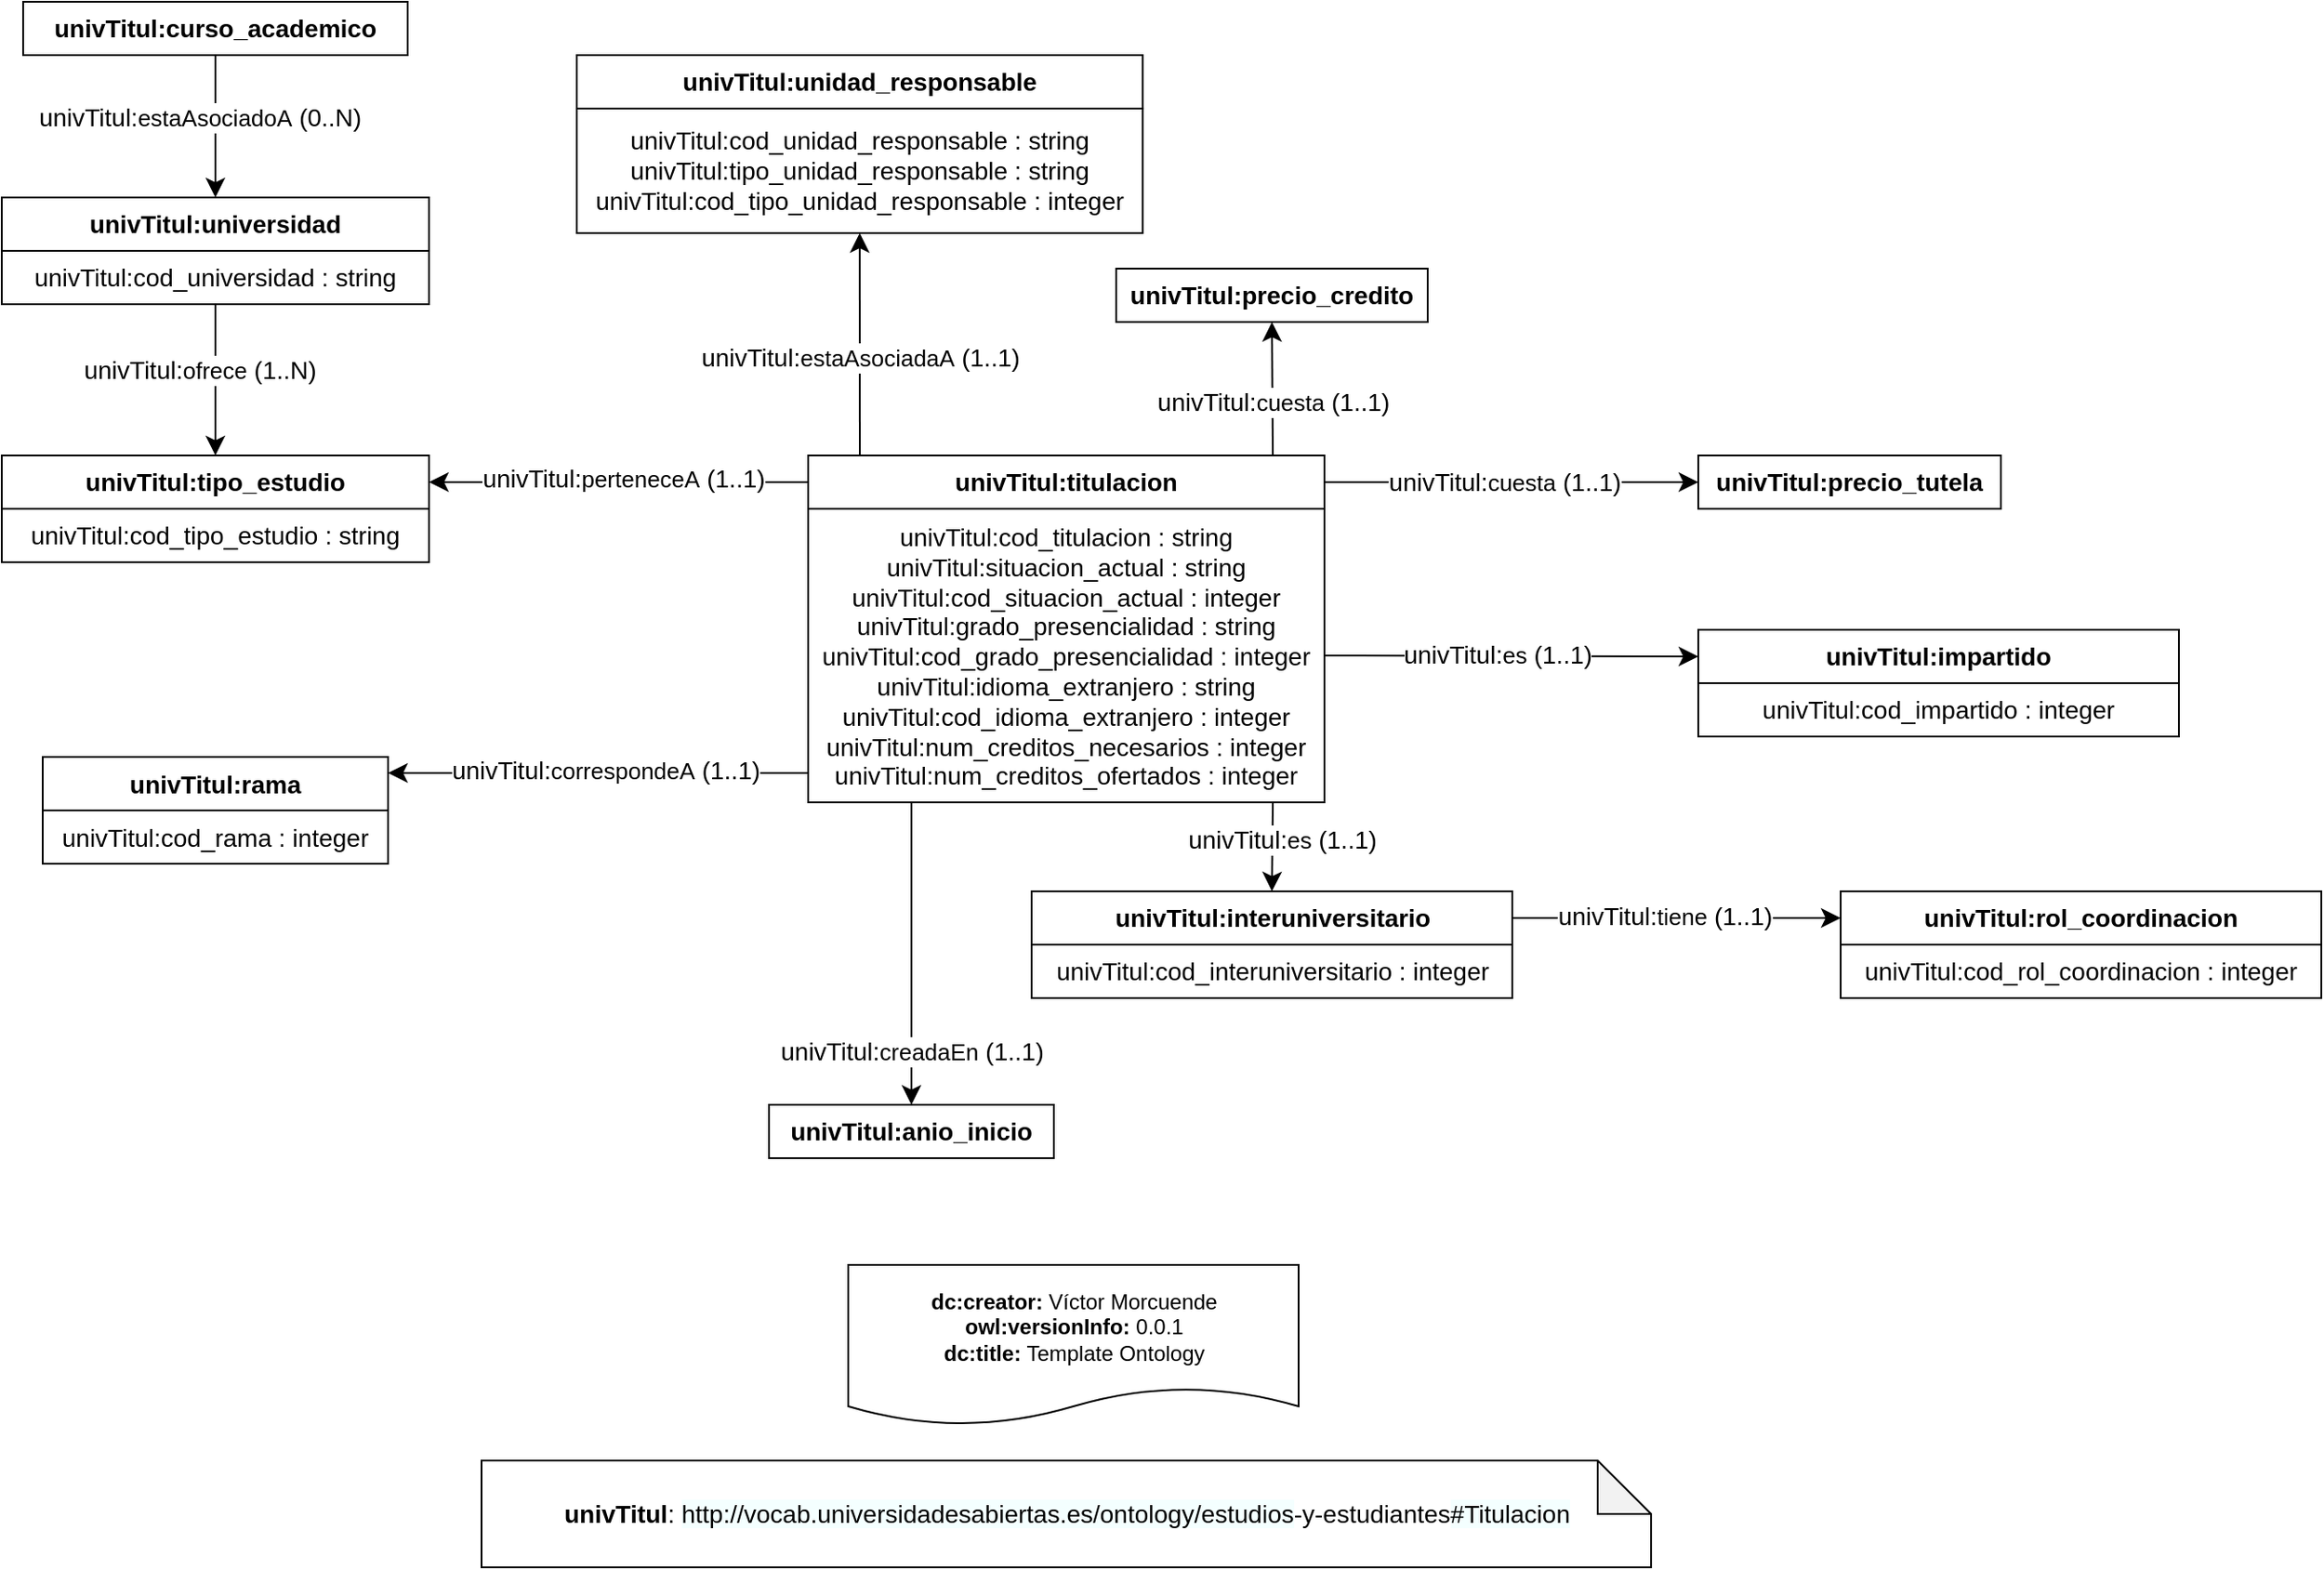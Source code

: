 <mxfile version="17.1.0" type="device"><diagram id="2xOe5xubepqIjJ3LcJC1" name="Page-1"><mxGraphModel dx="1678" dy="964" grid="1" gridSize="10" guides="1" tooltips="1" connect="1" arrows="1" fold="1" page="1" pageScale="1" pageWidth="827" pageHeight="1169" math="0" shadow="0"><root><mxCell id="0"/><mxCell id="1" parent="0"/><mxCell id="tCUEVHxepWvSsO0FmJBN-13" value="&lt;div&gt;&lt;b&gt;dc:creator:&lt;/b&gt;&amp;nbsp;Víctor Morcuende&lt;/div&gt;&lt;div&gt;&lt;b&gt;owl:versionInfo:&lt;/b&gt; 0.0.1&lt;/div&gt;&lt;div&gt;&lt;b&gt;dc:title:&lt;/b&gt; Template Ontology&lt;/div&gt;" style="shape=document;whiteSpace=wrap;html=1;boundedLbl=1;labelBackgroundColor=#ffffff;strokeColor=#000000;fontSize=12;fontColor=#000000;size=0.233;fillColor=none;" parent="1" vertex="1"><mxGeometry x="522.5" y="790" width="253" height="90" as="geometry"/></mxCell><mxCell id="tCUEVHxepWvSsO0FmJBN-14" value="&lt;div&gt;&lt;div&gt;&lt;div&gt;&lt;div&gt;&lt;div&gt;&lt;b&gt;univTitul&lt;/b&gt;:&amp;nbsp;&lt;span style=&quot;background-color: rgb(244 , 255 , 255)&quot;&gt;http://vocab.universidadesabiertas.es/ontology/estudios&lt;/span&gt;-y-estudiantes&lt;span style=&quot;background-color: rgb(244 , 255 , 255)&quot;&gt;#Titulacion&lt;/span&gt;&lt;/div&gt;&lt;/div&gt;&lt;/div&gt;&lt;/div&gt;&lt;/div&gt;" style="shape=note;whiteSpace=wrap;html=1;backgroundOutline=1;darkOpacity=0.05;fontSize=14;fillColor=none;align=center;" parent="1" vertex="1"><mxGeometry x="316.5" y="900" width="657" height="60" as="geometry"/></mxCell><mxCell id="tCUEVHxepWvSsO0FmJBN-36" value="univTitul:cod_universidad : string" style="rounded=0;whiteSpace=wrap;html=1;snapToPoint=1;points=[[0.1,0],[0.2,0],[0.3,0],[0.4,0],[0.5,0],[0.6,0],[0.7,0],[0.8,0],[0.9,0],[0,0.1],[0,0.3],[0,0.5],[0,0.7],[0,0.9],[0.1,1],[0.2,1],[0.3,1],[0.4,1],[0.5,1],[0.6,1],[0.7,1],[0.8,1],[0.9,1],[1,0.1],[1,0.3],[1,0.5],[1,0.7],[1,0.9]];fontFamily=Helvetica;fontSize=14;fillColor=none;" parent="1" vertex="1"><mxGeometry x="47.0" y="220" width="240" height="30" as="geometry"/></mxCell><mxCell id="tCUEVHxepWvSsO0FmJBN-37" value="&lt;b&gt;univTitul&lt;/b&gt;&lt;b&gt;:universidad&lt;/b&gt;" style="rounded=0;whiteSpace=wrap;html=1;snapToPoint=1;points=[[0.1,0],[0.2,0],[0.3,0],[0.4,0],[0.5,0],[0.6,0],[0.7,0],[0.8,0],[0.9,0],[0,0.1],[0,0.3],[0,0.5],[0,0.7],[0,0.9],[0.1,1],[0.2,1],[0.3,1],[0.4,1],[0.5,1],[0.6,1],[0.7,1],[0.8,1],[0.9,1],[1,0.1],[1,0.3],[1,0.5],[1,0.7],[1,0.9]];fontFamily=Helvetica;fontSize=14;fillColor=none;" parent="1" vertex="1"><mxGeometry x="47.0" y="190" width="240" height="30" as="geometry"/></mxCell><mxCell id="tCUEVHxepWvSsO0FmJBN-38" value="&lt;b&gt;univTitul&lt;/b&gt;&lt;b&gt;:curso_academico&lt;/b&gt;" style="rounded=0;whiteSpace=wrap;html=1;snapToPoint=1;points=[[0.1,0],[0.2,0],[0.3,0],[0.4,0],[0.5,0],[0.6,0],[0.7,0],[0.8,0],[0.9,0],[0,0.1],[0,0.3],[0,0.5],[0,0.7],[0,0.9],[0.1,1],[0.2,1],[0.3,1],[0.4,1],[0.5,1],[0.6,1],[0.7,1],[0.8,1],[0.9,1],[1,0.1],[1,0.3],[1,0.5],[1,0.7],[1,0.9]];fontFamily=Helvetica;fontSize=14;fillColor=none;" parent="1" vertex="1"><mxGeometry x="59" y="80" width="216" height="30" as="geometry"/></mxCell><mxCell id="tCUEVHxepWvSsO0FmJBN-42" value="univTitul:cod_unidad_responsable&lt;b&gt;&amp;nbsp;&lt;/b&gt;: string&lt;br&gt;univTitul:tipo_unidad_responsable&lt;b&gt;&amp;nbsp;&lt;/b&gt;: string&lt;br&gt;univTitul:cod_tipo_unidad_responsable&lt;b&gt;&amp;nbsp;&lt;/b&gt;: integer" style="rounded=0;whiteSpace=wrap;html=1;snapToPoint=1;points=[[0.1,0],[0.2,0],[0.3,0],[0.4,0],[0.5,0],[0.6,0],[0.7,0],[0.8,0],[0.9,0],[0,0.1],[0,0.3],[0,0.5],[0,0.7],[0,0.9],[0.1,1],[0.2,1],[0.3,1],[0.4,1],[0.5,1],[0.6,1],[0.7,1],[0.8,1],[0.9,1],[1,0.1],[1,0.3],[1,0.5],[1,0.7],[1,0.9]];fontFamily=Helvetica;fontSize=14;fillColor=none;" parent="1" vertex="1"><mxGeometry x="370" y="140" width="317.87" height="70" as="geometry"/></mxCell><mxCell id="tCUEVHxepWvSsO0FmJBN-43" value="&lt;b&gt;univTitul:unidad_responsable&lt;/b&gt;" style="rounded=0;whiteSpace=wrap;html=1;snapToPoint=1;points=[[0.1,0],[0.2,0],[0.3,0],[0.4,0],[0.5,0],[0.6,0],[0.7,0],[0.8,0],[0.9,0],[0,0.1],[0,0.3],[0,0.5],[0,0.7],[0,0.9],[0.1,1],[0.2,1],[0.3,1],[0.4,1],[0.5,1],[0.6,1],[0.7,1],[0.8,1],[0.9,1],[1,0.1],[1,0.3],[1,0.5],[1,0.7],[1,0.9]];fontFamily=Helvetica;fontSize=14;fillColor=none;" parent="1" vertex="1"><mxGeometry x="370" y="110" width="317.87" height="30" as="geometry"/></mxCell><mxCell id="tCUEVHxepWvSsO0FmJBN-49" value="" style="endArrow=classic;html=1;exitX=0.5;exitY=1;exitDx=0;exitDy=0;entryX=0.5;entryY=0;entryDx=0;entryDy=0;endSize=8;arcSize=0;rounded=0;fontFamily=Helvetica;fontSize=14;" parent="1" source="tCUEVHxepWvSsO0FmJBN-38" target="tCUEVHxepWvSsO0FmJBN-37" edge="1"><mxGeometry width="50" height="50" relative="1" as="geometry"><mxPoint x="875" y="565" as="sourcePoint"/><mxPoint x="1065" y="565" as="targetPoint"/></mxGeometry></mxCell><mxCell id="tCUEVHxepWvSsO0FmJBN-50" value="univTitul:&lt;span style=&quot;font-size: 13px&quot;&gt;estaAsociadoA&lt;/span&gt;&amp;nbsp;(0..N)&lt;span style=&quot;background-color: rgb(248 , 249 , 250)&quot;&gt;&lt;br&gt;&lt;/span&gt;" style="text;html=1;align=center;verticalAlign=middle;resizable=0;points=[];labelBackgroundColor=#ffffff;fontFamily=Helvetica;fontSize=14;fillColor=none;" parent="tCUEVHxepWvSsO0FmJBN-49" vertex="1" connectable="0"><mxGeometry x="-0.127" relative="1" as="geometry"><mxPoint x="-9" as="offset"/></mxGeometry></mxCell><mxCell id="ZlJzXLN4EzY_8a-hjWOG-1" value="univTitul:cod_tipo_estudio : string" style="rounded=0;whiteSpace=wrap;html=1;snapToPoint=1;points=[[0.1,0],[0.2,0],[0.3,0],[0.4,0],[0.5,0],[0.6,0],[0.7,0],[0.8,0],[0.9,0],[0,0.1],[0,0.3],[0,0.5],[0,0.7],[0,0.9],[0.1,1],[0.2,1],[0.3,1],[0.4,1],[0.5,1],[0.6,1],[0.7,1],[0.8,1],[0.9,1],[1,0.1],[1,0.3],[1,0.5],[1,0.7],[1,0.9]];fontFamily=Helvetica;fontSize=14;fillColor=none;" parent="1" vertex="1"><mxGeometry x="47" y="365" width="240" height="30" as="geometry"/></mxCell><mxCell id="ZlJzXLN4EzY_8a-hjWOG-2" value="&lt;b&gt;univTitul&lt;/b&gt;&lt;b&gt;:tipo_estudio&lt;/b&gt;" style="rounded=0;whiteSpace=wrap;html=1;snapToPoint=1;points=[[0.1,0],[0.2,0],[0.3,0],[0.4,0],[0.5,0],[0.6,0],[0.7,0],[0.8,0],[0.9,0],[0,0.1],[0,0.3],[0,0.5],[0,0.7],[0,0.9],[0.1,1],[0.2,1],[0.3,1],[0.4,1],[0.5,1],[0.6,1],[0.7,1],[0.8,1],[0.9,1],[1,0.1],[1,0.3],[1,0.5],[1,0.7],[1,0.9]];fontFamily=Helvetica;fontSize=14;fillColor=none;" parent="1" vertex="1"><mxGeometry x="47" y="335" width="240" height="30" as="geometry"/></mxCell><mxCell id="ZlJzXLN4EzY_8a-hjWOG-3" value="" style="endArrow=classic;html=1;exitX=0.5;exitY=1;exitDx=0;exitDy=0;entryX=0.5;entryY=0;entryDx=0;entryDy=0;endSize=8;arcSize=0;rounded=0;fontFamily=Helvetica;fontSize=14;" parent="1" source="tCUEVHxepWvSsO0FmJBN-36" target="ZlJzXLN4EzY_8a-hjWOG-2" edge="1"><mxGeometry width="50" height="50" relative="1" as="geometry"><mxPoint x="589" y="215" as="sourcePoint"/><mxPoint x="325" y="215" as="targetPoint"/></mxGeometry></mxCell><mxCell id="ZlJzXLN4EzY_8a-hjWOG-4" value="univTitul:&lt;font size=&quot;2&quot;&gt;ofrece&lt;/font&gt;&amp;nbsp;(1..N)&lt;span style=&quot;background-color: rgb(248 , 249 , 250)&quot;&gt;&lt;br&gt;&lt;/span&gt;" style="text;html=1;align=center;verticalAlign=middle;resizable=0;points=[];labelBackgroundColor=#ffffff;fontFamily=Helvetica;fontSize=14;fillColor=none;" parent="ZlJzXLN4EzY_8a-hjWOG-3" vertex="1" connectable="0"><mxGeometry x="-0.127" relative="1" as="geometry"><mxPoint x="-9" as="offset"/></mxGeometry></mxCell><mxCell id="ZlJzXLN4EzY_8a-hjWOG-5" value="univTitul:cod_titulacion : string&lt;br&gt;univTitul:situacion_actual : string&lt;br&gt;univTitul:cod_situacion_actual&amp;nbsp;: integer&lt;br&gt;univTitul:grado_presencialidad : string&lt;br&gt;univTitul:cod_grado_presencialidad&amp;nbsp;: integer&lt;br&gt;univTitul:idioma_extranjero : string&lt;br&gt;univTitul:cod_idioma_extranjero&amp;nbsp;: integer&lt;br&gt;univTitul:num_creditos_necesarios : integer&lt;br&gt;univTitul:num_creditos_ofertados : integer" style="rounded=0;whiteSpace=wrap;html=1;snapToPoint=1;points=[[0.1,0],[0.2,0],[0.3,0],[0.4,0],[0.5,0],[0.6,0],[0.7,0],[0.8,0],[0.9,0],[0,0.1],[0,0.3],[0,0.5],[0,0.7],[0,0.9],[0.1,1],[0.2,1],[0.3,1],[0.4,1],[0.5,1],[0.6,1],[0.7,1],[0.8,1],[0.9,1],[1,0.1],[1,0.3],[1,0.5],[1,0.7],[1,0.9]];fontFamily=Helvetica;fontSize=14;fillColor=none;" parent="1" vertex="1"><mxGeometry x="500" y="365" width="290" height="165" as="geometry"/></mxCell><mxCell id="ZlJzXLN4EzY_8a-hjWOG-6" value="&lt;b&gt;univTitul&lt;/b&gt;&lt;b&gt;:titulacion&lt;/b&gt;" style="rounded=0;whiteSpace=wrap;html=1;snapToPoint=1;points=[[0.1,0],[0.2,0],[0.3,0],[0.4,0],[0.5,0],[0.6,0],[0.7,0],[0.8,0],[0.9,0],[0,0.1],[0,0.3],[0,0.5],[0,0.7],[0,0.9],[0.1,1],[0.2,1],[0.3,1],[0.4,1],[0.5,1],[0.6,1],[0.7,1],[0.8,1],[0.9,1],[1,0.1],[1,0.3],[1,0.5],[1,0.7],[1,0.9]];fontFamily=Helvetica;fontSize=14;fillColor=none;" parent="1" vertex="1"><mxGeometry x="500" y="335" width="290" height="30" as="geometry"/></mxCell><mxCell id="ZlJzXLN4EzY_8a-hjWOG-7" value="" style="endArrow=classic;html=1;exitX=0;exitY=0.5;exitDx=0;exitDy=0;entryX=1;entryY=0.5;entryDx=0;entryDy=0;endSize=8;arcSize=0;rounded=0;fontFamily=Helvetica;fontSize=14;" parent="1" source="ZlJzXLN4EzY_8a-hjWOG-6" target="ZlJzXLN4EzY_8a-hjWOG-2" edge="1"><mxGeometry width="50" height="50" relative="1" as="geometry"><mxPoint x="205" y="345" as="sourcePoint"/><mxPoint x="205" y="230" as="targetPoint"/></mxGeometry></mxCell><mxCell id="ZlJzXLN4EzY_8a-hjWOG-8" value="univTitul:&lt;font size=&quot;2&quot;&gt;perteneceA&lt;/font&gt;&amp;nbsp;(1..1)&lt;span style=&quot;background-color: rgb(248 , 249 , 250)&quot;&gt;&lt;br&gt;&lt;/span&gt;" style="text;html=1;align=center;verticalAlign=middle;resizable=0;points=[];labelBackgroundColor=#ffffff;fontFamily=Helvetica;fontSize=14;fillColor=none;" parent="ZlJzXLN4EzY_8a-hjWOG-7" vertex="1" connectable="0"><mxGeometry x="-0.127" relative="1" as="geometry"><mxPoint x="-11" y="-2" as="offset"/></mxGeometry></mxCell><mxCell id="ZlJzXLN4EzY_8a-hjWOG-9" value="univTitul:cod_rama : integer" style="rounded=0;whiteSpace=wrap;html=1;snapToPoint=1;points=[[0.1,0],[0.2,0],[0.3,0],[0.4,0],[0.5,0],[0.6,0],[0.7,0],[0.8,0],[0.9,0],[0,0.1],[0,0.3],[0,0.5],[0,0.7],[0,0.9],[0.1,1],[0.2,1],[0.3,1],[0.4,1],[0.5,1],[0.6,1],[0.7,1],[0.8,1],[0.9,1],[1,0.1],[1,0.3],[1,0.5],[1,0.7],[1,0.9]];fontFamily=Helvetica;fontSize=14;fillColor=none;" parent="1" vertex="1"><mxGeometry x="70" y="534.5" width="194" height="30" as="geometry"/></mxCell><mxCell id="ZlJzXLN4EzY_8a-hjWOG-10" value="&lt;b&gt;univTitul&lt;/b&gt;&lt;b&gt;:rama&lt;/b&gt;" style="rounded=0;whiteSpace=wrap;html=1;snapToPoint=1;points=[[0.1,0],[0.2,0],[0.3,0],[0.4,0],[0.5,0],[0.6,0],[0.7,0],[0.8,0],[0.9,0],[0,0.1],[0,0.3],[0,0.5],[0,0.7],[0,0.9],[0.1,1],[0.2,1],[0.3,1],[0.4,1],[0.5,1],[0.6,1],[0.7,1],[0.8,1],[0.9,1],[1,0.1],[1,0.3],[1,0.5],[1,0.7],[1,0.9]];fontFamily=Helvetica;fontSize=14;fillColor=none;" parent="1" vertex="1"><mxGeometry x="70" y="504.5" width="194" height="30" as="geometry"/></mxCell><mxCell id="ZlJzXLN4EzY_8a-hjWOG-11" value="" style="endArrow=classic;html=1;endSize=8;arcSize=0;rounded=0;fontFamily=Helvetica;fontSize=14;entryX=1;entryY=0.3;entryDx=0;entryDy=0;exitX=0;exitY=0.9;exitDx=0;exitDy=0;" parent="1" source="ZlJzXLN4EzY_8a-hjWOG-5" target="ZlJzXLN4EzY_8a-hjWOG-10" edge="1"><mxGeometry width="50" height="50" relative="1" as="geometry"><mxPoint x="687" y="420" as="sourcePoint"/><mxPoint x="707" y="450" as="targetPoint"/></mxGeometry></mxCell><mxCell id="ZlJzXLN4EzY_8a-hjWOG-12" value="univTitul:&lt;font size=&quot;2&quot;&gt;correspondeA&lt;/font&gt;&amp;nbsp;(1..1)&lt;span style=&quot;background-color: rgb(248 , 249 , 250)&quot;&gt;&lt;br&gt;&lt;/span&gt;" style="text;html=1;align=center;verticalAlign=middle;resizable=0;points=[];labelBackgroundColor=#ffffff;fontFamily=Helvetica;fontSize=14;fillColor=none;" parent="ZlJzXLN4EzY_8a-hjWOG-11" vertex="1" connectable="0"><mxGeometry x="-0.127" relative="1" as="geometry"><mxPoint x="-11" y="-2" as="offset"/></mxGeometry></mxCell><mxCell id="jptuNX82B-DSU3lT5sqS-1" value="univTitul:cod_interuniversitario : integer" style="rounded=0;whiteSpace=wrap;html=1;snapToPoint=1;points=[[0.1,0],[0.2,0],[0.3,0],[0.4,0],[0.5,0],[0.6,0],[0.7,0],[0.8,0],[0.9,0],[0,0.1],[0,0.3],[0,0.5],[0,0.7],[0,0.9],[0.1,1],[0.2,1],[0.3,1],[0.4,1],[0.5,1],[0.6,1],[0.7,1],[0.8,1],[0.9,1],[1,0.1],[1,0.3],[1,0.5],[1,0.7],[1,0.9]];fontFamily=Helvetica;fontSize=14;fillColor=none;" parent="1" vertex="1"><mxGeometry x="625.5" y="610" width="270" height="30" as="geometry"/></mxCell><mxCell id="jptuNX82B-DSU3lT5sqS-2" value="&lt;b&gt;univTitul&lt;/b&gt;&lt;b&gt;:interuniversitario&lt;/b&gt;" style="rounded=0;whiteSpace=wrap;html=1;snapToPoint=1;points=[[0.1,0],[0.2,0],[0.3,0],[0.4,0],[0.5,0],[0.6,0],[0.7,0],[0.8,0],[0.9,0],[0,0.1],[0,0.3],[0,0.5],[0,0.7],[0,0.9],[0.1,1],[0.2,1],[0.3,1],[0.4,1],[0.5,1],[0.6,1],[0.7,1],[0.8,1],[0.9,1],[1,0.1],[1,0.3],[1,0.5],[1,0.7],[1,0.9]];fontFamily=Helvetica;fontSize=14;fillColor=none;" parent="1" vertex="1"><mxGeometry x="625.5" y="580" width="270" height="30" as="geometry"/></mxCell><mxCell id="jptuNX82B-DSU3lT5sqS-3" value="" style="endArrow=classic;html=1;endSize=8;arcSize=0;rounded=0;fontFamily=Helvetica;fontSize=14;entryX=0.5;entryY=0;entryDx=0;entryDy=0;exitX=0.9;exitY=1;exitDx=0;exitDy=0;" parent="1" source="ZlJzXLN4EzY_8a-hjWOG-5" target="jptuNX82B-DSU3lT5sqS-2" edge="1"><mxGeometry width="50" height="50" relative="1" as="geometry"><mxPoint x="670" y="405" as="sourcePoint"/><mxPoint x="670" y="510" as="targetPoint"/></mxGeometry></mxCell><mxCell id="jptuNX82B-DSU3lT5sqS-4" value="univTitul:&lt;font size=&quot;2&quot;&gt;es&lt;/font&gt;&amp;nbsp;(1..1)&lt;span style=&quot;background-color: rgb(248 , 249 , 250)&quot;&gt;&lt;br&gt;&lt;/span&gt;" style="text;html=1;align=center;verticalAlign=middle;resizable=0;points=[];labelBackgroundColor=#ffffff;fontFamily=Helvetica;fontSize=14;fillColor=none;" parent="jptuNX82B-DSU3lT5sqS-3" vertex="1" connectable="0"><mxGeometry x="-0.127" relative="1" as="geometry"><mxPoint x="5" y="-1" as="offset"/></mxGeometry></mxCell><mxCell id="jptuNX82B-DSU3lT5sqS-5" value="univTitul:cod_rol_coordinacion&amp;nbsp;: integer" style="rounded=0;whiteSpace=wrap;html=1;snapToPoint=1;points=[[0.1,0],[0.2,0],[0.3,0],[0.4,0],[0.5,0],[0.6,0],[0.7,0],[0.8,0],[0.9,0],[0,0.1],[0,0.3],[0,0.5],[0,0.7],[0,0.9],[0.1,1],[0.2,1],[0.3,1],[0.4,1],[0.5,1],[0.6,1],[0.7,1],[0.8,1],[0.9,1],[1,0.1],[1,0.3],[1,0.5],[1,0.7],[1,0.9]];fontFamily=Helvetica;fontSize=14;fillColor=none;" parent="1" vertex="1"><mxGeometry x="1080" y="610" width="270" height="30" as="geometry"/></mxCell><mxCell id="jptuNX82B-DSU3lT5sqS-6" value="&lt;b&gt;univTitul&lt;/b&gt;&lt;b&gt;:rol_coordinacion&lt;/b&gt;" style="rounded=0;whiteSpace=wrap;html=1;snapToPoint=1;points=[[0.1,0],[0.2,0],[0.3,0],[0.4,0],[0.5,0],[0.6,0],[0.7,0],[0.8,0],[0.9,0],[0,0.1],[0,0.3],[0,0.5],[0,0.7],[0,0.9],[0.1,1],[0.2,1],[0.3,1],[0.4,1],[0.5,1],[0.6,1],[0.7,1],[0.8,1],[0.9,1],[1,0.1],[1,0.3],[1,0.5],[1,0.7],[1,0.9]];fontFamily=Helvetica;fontSize=14;fillColor=none;" parent="1" vertex="1"><mxGeometry x="1080" y="580" width="270" height="30" as="geometry"/></mxCell><mxCell id="jptuNX82B-DSU3lT5sqS-7" value="" style="endArrow=classic;html=1;endSize=8;arcSize=0;rounded=0;fontFamily=Helvetica;fontSize=14;entryX=0;entryY=0.5;entryDx=0;entryDy=0;exitX=1;exitY=0.5;exitDx=0;exitDy=0;" parent="1" source="jptuNX82B-DSU3lT5sqS-2" target="jptuNX82B-DSU3lT5sqS-6" edge="1"><mxGeometry width="50" height="50" relative="1" as="geometry"><mxPoint x="936" y="554.5" as="sourcePoint"/><mxPoint x="1114" y="554.5" as="targetPoint"/></mxGeometry></mxCell><mxCell id="jptuNX82B-DSU3lT5sqS-8" value="univTitul:&lt;font size=&quot;2&quot;&gt;tiene&lt;/font&gt;&amp;nbsp;(1..1)&lt;span style=&quot;background-color: rgb(248 , 249 , 250)&quot;&gt;&lt;br&gt;&lt;/span&gt;" style="text;html=1;align=center;verticalAlign=middle;resizable=0;points=[];labelBackgroundColor=#ffffff;fontFamily=Helvetica;fontSize=14;fillColor=none;" parent="jptuNX82B-DSU3lT5sqS-7" vertex="1" connectable="0"><mxGeometry x="-0.127" relative="1" as="geometry"><mxPoint x="5" y="-1" as="offset"/></mxGeometry></mxCell><mxCell id="jptuNX82B-DSU3lT5sqS-9" value="" style="endArrow=classic;html=1;entryX=0.5;entryY=1;entryDx=0;entryDy=0;endSize=8;arcSize=0;rounded=0;fontFamily=Helvetica;fontSize=14;exitX=0.1;exitY=0;exitDx=0;exitDy=0;" parent="1" source="ZlJzXLN4EzY_8a-hjWOG-6" target="tCUEVHxepWvSsO0FmJBN-42" edge="1"><mxGeometry width="50" height="50" relative="1" as="geometry"><mxPoint x="570" y="320" as="sourcePoint"/><mxPoint x="91.99" y="200" as="targetPoint"/></mxGeometry></mxCell><mxCell id="jptuNX82B-DSU3lT5sqS-10" value="univTitul:&lt;span style=&quot;font-size: 13px&quot;&gt;estaAsociadaA&lt;/span&gt;&amp;nbsp;(1..1)&lt;span style=&quot;background-color: rgb(248 , 249 , 250)&quot;&gt;&lt;br&gt;&lt;/span&gt;" style="text;html=1;align=center;verticalAlign=middle;resizable=0;points=[];labelBackgroundColor=#ffffff;fontFamily=Helvetica;fontSize=14;fillColor=none;" parent="jptuNX82B-DSU3lT5sqS-9" vertex="1" connectable="0"><mxGeometry x="-0.127" relative="1" as="geometry"><mxPoint y="-1" as="offset"/></mxGeometry></mxCell><mxCell id="jptuNX82B-DSU3lT5sqS-15" value="univTitul:cod_impartido&lt;b&gt;&amp;nbsp;&lt;/b&gt;: integer" style="rounded=0;whiteSpace=wrap;html=1;snapToPoint=1;points=[[0.1,0],[0.2,0],[0.3,0],[0.4,0],[0.5,0],[0.6,0],[0.7,0],[0.8,0],[0.9,0],[0,0.1],[0,0.3],[0,0.5],[0,0.7],[0,0.9],[0.1,1],[0.2,1],[0.3,1],[0.4,1],[0.5,1],[0.6,1],[0.7,1],[0.8,1],[0.9,1],[1,0.1],[1,0.3],[1,0.5],[1,0.7],[1,0.9]];fontFamily=Helvetica;fontSize=14;fillColor=none;" parent="1" vertex="1"><mxGeometry x="1000" y="463" width="270" height="30" as="geometry"/></mxCell><mxCell id="jptuNX82B-DSU3lT5sqS-16" value="&lt;b&gt;univTitul&lt;/b&gt;&lt;b&gt;:impartido&lt;/b&gt;" style="rounded=0;whiteSpace=wrap;html=1;snapToPoint=1;points=[[0.1,0],[0.2,0],[0.3,0],[0.4,0],[0.5,0],[0.6,0],[0.7,0],[0.8,0],[0.9,0],[0,0.1],[0,0.3],[0,0.5],[0,0.7],[0,0.9],[0.1,1],[0.2,1],[0.3,1],[0.4,1],[0.5,1],[0.6,1],[0.7,1],[0.8,1],[0.9,1],[1,0.1],[1,0.3],[1,0.5],[1,0.7],[1,0.9]];fontFamily=Helvetica;fontSize=14;fillColor=none;" parent="1" vertex="1"><mxGeometry x="1000" y="433" width="270" height="30" as="geometry"/></mxCell><mxCell id="jptuNX82B-DSU3lT5sqS-17" value="" style="endArrow=classic;html=1;endSize=8;arcSize=0;rounded=0;fontFamily=Helvetica;fontSize=14;entryX=0;entryY=0.5;entryDx=0;entryDy=0;exitX=1;exitY=0.5;exitDx=0;exitDy=0;" parent="1" source="ZlJzXLN4EzY_8a-hjWOG-5" target="jptuNX82B-DSU3lT5sqS-16" edge="1"><mxGeometry width="50" height="50" relative="1" as="geometry"><mxPoint x="820" y="450" as="sourcePoint"/><mxPoint x="756" y="345" as="targetPoint"/></mxGeometry></mxCell><mxCell id="jptuNX82B-DSU3lT5sqS-18" value="univTitul:&lt;font size=&quot;2&quot;&gt;es&lt;/font&gt;&amp;nbsp;(1..1)&lt;span style=&quot;background-color: rgb(248 , 249 , 250)&quot;&gt;&lt;br&gt;&lt;/span&gt;" style="text;html=1;align=center;verticalAlign=middle;resizable=0;points=[];labelBackgroundColor=#ffffff;fontFamily=Helvetica;fontSize=14;fillColor=none;" parent="jptuNX82B-DSU3lT5sqS-17" vertex="1" connectable="0"><mxGeometry x="-0.127" relative="1" as="geometry"><mxPoint x="5" y="-1" as="offset"/></mxGeometry></mxCell><mxCell id="jptuNX82B-DSU3lT5sqS-20" value="&lt;b&gt;univTitul:anio_inicio&lt;/b&gt;" style="rounded=0;whiteSpace=wrap;html=1;snapToPoint=1;points=[[0.1,0],[0.2,0],[0.3,0],[0.4,0],[0.5,0],[0.6,0],[0.7,0],[0.8,0],[0.9,0],[0,0.1],[0,0.3],[0,0.5],[0,0.7],[0,0.9],[0.1,1],[0.2,1],[0.3,1],[0.4,1],[0.5,1],[0.6,1],[0.7,1],[0.8,1],[0.9,1],[1,0.1],[1,0.3],[1,0.5],[1,0.7],[1,0.9]];fontFamily=Helvetica;fontSize=14;fillColor=none;" parent="1" vertex="1"><mxGeometry x="478" y="700" width="160" height="30" as="geometry"/></mxCell><mxCell id="jptuNX82B-DSU3lT5sqS-21" value="" style="endArrow=classic;html=1;entryX=0.5;entryY=0;entryDx=0;entryDy=0;endSize=8;arcSize=0;rounded=0;fontFamily=Helvetica;fontSize=14;exitX=0.2;exitY=1;exitDx=0;exitDy=0;" parent="1" source="ZlJzXLN4EzY_8a-hjWOG-5" target="jptuNX82B-DSU3lT5sqS-20" edge="1"><mxGeometry width="50" height="50" relative="1" as="geometry"><mxPoint x="560" y="731" as="sourcePoint"/><mxPoint x="643.935" y="676" as="targetPoint"/></mxGeometry></mxCell><mxCell id="jptuNX82B-DSU3lT5sqS-22" value="univTitul:&lt;font size=&quot;2&quot;&gt;creadaEn&lt;/font&gt;&amp;nbsp;(1..1)&lt;span style=&quot;background-color: rgb(248 , 249 , 250)&quot;&gt;&lt;br&gt;&lt;/span&gt;" style="text;html=1;align=center;verticalAlign=middle;resizable=0;points=[];labelBackgroundColor=#ffffff;fontFamily=Helvetica;fontSize=14;fillColor=none;" parent="jptuNX82B-DSU3lT5sqS-21" vertex="1" connectable="0"><mxGeometry x="-0.127" relative="1" as="geometry"><mxPoint y="66" as="offset"/></mxGeometry></mxCell><mxCell id="jptuNX82B-DSU3lT5sqS-24" value="" style="endArrow=classic;html=1;entryX=0.5;entryY=1;entryDx=0;entryDy=0;endSize=8;arcSize=0;rounded=0;fontFamily=Helvetica;fontSize=14;exitX=0.9;exitY=0;exitDx=0;exitDy=0;" parent="1" source="ZlJzXLN4EzY_8a-hjWOG-6" target="jptuNX82B-DSU3lT5sqS-27" edge="1"><mxGeometry width="50" height="50" relative="1" as="geometry"><mxPoint x="760" y="300" as="sourcePoint"/><mxPoint x="820" y="170" as="targetPoint"/></mxGeometry></mxCell><mxCell id="jptuNX82B-DSU3lT5sqS-25" value="univTitul:&lt;font size=&quot;2&quot;&gt;cuesta&lt;/font&gt;&amp;nbsp;(1..1)&lt;span style=&quot;background-color: rgb(248 , 249 , 250)&quot;&gt;&lt;br&gt;&lt;/span&gt;" style="text;html=1;align=center;verticalAlign=middle;resizable=0;points=[];labelBackgroundColor=#ffffff;fontFamily=Helvetica;fontSize=14;fillColor=none;" parent="jptuNX82B-DSU3lT5sqS-24" vertex="1" connectable="0"><mxGeometry x="-0.127" relative="1" as="geometry"><mxPoint y="2" as="offset"/></mxGeometry></mxCell><mxCell id="jptuNX82B-DSU3lT5sqS-27" value="&lt;b&gt;univTitul&lt;/b&gt;&lt;b&gt;:precio_credito&lt;/b&gt;" style="rounded=0;whiteSpace=wrap;html=1;snapToPoint=1;points=[[0.1,0],[0.2,0],[0.3,0],[0.4,0],[0.5,0],[0.6,0],[0.7,0],[0.8,0],[0.9,0],[0,0.1],[0,0.3],[0,0.5],[0,0.7],[0,0.9],[0.1,1],[0.2,1],[0.3,1],[0.4,1],[0.5,1],[0.6,1],[0.7,1],[0.8,1],[0.9,1],[1,0.1],[1,0.3],[1,0.5],[1,0.7],[1,0.9]];fontFamily=Helvetica;fontSize=14;fillColor=none;" parent="1" vertex="1"><mxGeometry x="673" y="230" width="175" height="30" as="geometry"/></mxCell><mxCell id="jptuNX82B-DSU3lT5sqS-28" value="&lt;b&gt;univTitul&lt;/b&gt;&lt;b&gt;:precio_tutela&lt;/b&gt;" style="rounded=0;whiteSpace=wrap;html=1;snapToPoint=1;points=[[0.1,0],[0.2,0],[0.3,0],[0.4,0],[0.5,0],[0.6,0],[0.7,0],[0.8,0],[0.9,0],[0,0.1],[0,0.3],[0,0.5],[0,0.7],[0,0.9],[0.1,1],[0.2,1],[0.3,1],[0.4,1],[0.5,1],[0.6,1],[0.7,1],[0.8,1],[0.9,1],[1,0.1],[1,0.3],[1,0.5],[1,0.7],[1,0.9]];fontFamily=Helvetica;fontSize=14;fillColor=none;" parent="1" vertex="1"><mxGeometry x="1000" y="335" width="170" height="30" as="geometry"/></mxCell><mxCell id="jptuNX82B-DSU3lT5sqS-29" value="" style="endArrow=classic;html=1;entryX=0;entryY=0.5;entryDx=0;entryDy=0;endSize=8;arcSize=0;rounded=0;fontFamily=Helvetica;fontSize=14;exitX=1;exitY=0.5;exitDx=0;exitDy=0;" parent="1" source="ZlJzXLN4EzY_8a-hjWOG-6" target="jptuNX82B-DSU3lT5sqS-28" edge="1"><mxGeometry width="50" height="50" relative="1" as="geometry"><mxPoint x="771" y="345" as="sourcePoint"/><mxPoint x="770.5" y="200" as="targetPoint"/></mxGeometry></mxCell><mxCell id="jptuNX82B-DSU3lT5sqS-30" value="univTitul:&lt;font size=&quot;2&quot;&gt;cuesta&lt;/font&gt;&amp;nbsp;(1..1)&lt;span style=&quot;background-color: rgb(248 , 249 , 250)&quot;&gt;&lt;br&gt;&lt;/span&gt;" style="text;html=1;align=center;verticalAlign=middle;resizable=0;points=[];labelBackgroundColor=#ffffff;fontFamily=Helvetica;fontSize=14;fillColor=none;" parent="jptuNX82B-DSU3lT5sqS-29" vertex="1" connectable="0"><mxGeometry x="-0.127" relative="1" as="geometry"><mxPoint x="9" as="offset"/></mxGeometry></mxCell></root></mxGraphModel></diagram></mxfile>